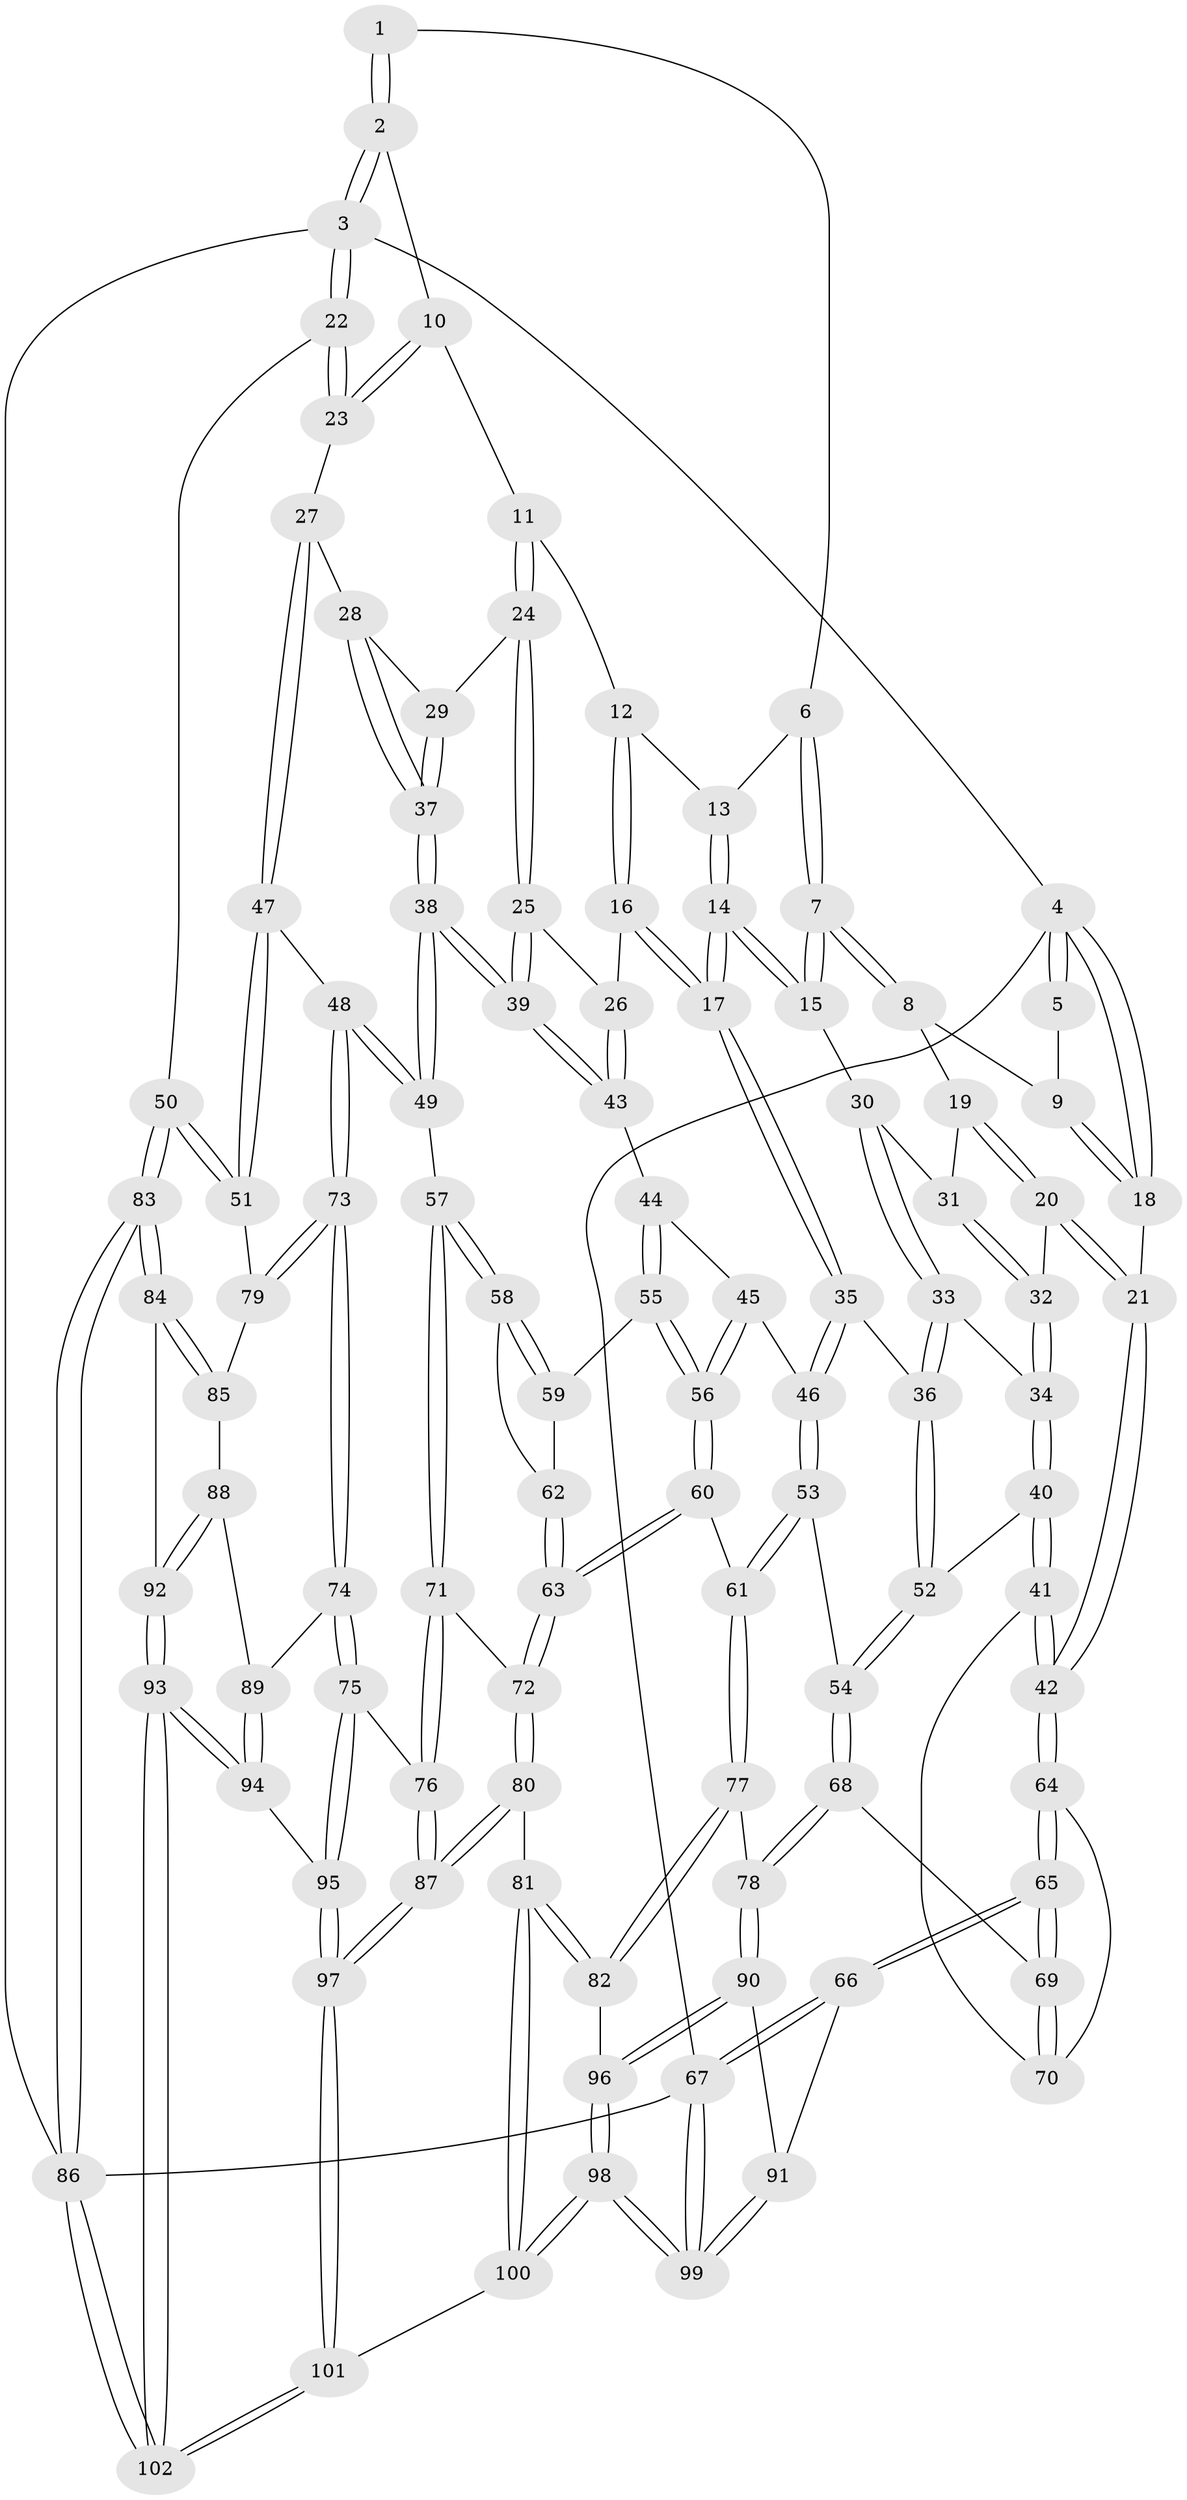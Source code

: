 // Generated by graph-tools (version 1.1) at 2025/02/03/09/25 05:02:02]
// undirected, 102 vertices, 252 edges
graph export_dot {
graph [start="1"]
  node [color=gray90,style=filled];
  1 [pos="+0.36841830828273553+0"];
  2 [pos="+0.8029138879086091+0"];
  3 [pos="+1+0"];
  4 [pos="+0+0"];
  5 [pos="+0.11506769004157398+0"];
  6 [pos="+0.367841423791466+0"];
  7 [pos="+0.31581606547750446+0.10376968028114819"];
  8 [pos="+0.1787400224541346+0.08635740265982073"];
  9 [pos="+0.16042514027677987+0.06625191625845882"];
  10 [pos="+0.7911551356910977+0"];
  11 [pos="+0.785532135606174+0"];
  12 [pos="+0.5170781903679308+0.06766695363534733"];
  13 [pos="+0.46916797744870975+0.03094047103588878"];
  14 [pos="+0.4080122696441666+0.2100925712089166"];
  15 [pos="+0.34393067635840546+0.17183708483347554"];
  16 [pos="+0.4989714687694699+0.21985922301646776"];
  17 [pos="+0.4241976116433315+0.22279032023073594"];
  18 [pos="+0+0.13996580360593702"];
  19 [pos="+0.138208857924657+0.17185769818869417"];
  20 [pos="+0.044674922274604296+0.23107542043775767"];
  21 [pos="+0+0.2173387103565521"];
  22 [pos="+1+0.2931835732243464"];
  23 [pos="+0.9887864427458959+0.25227632177444037"];
  24 [pos="+0.6974880649968899+0.18285616930508122"];
  25 [pos="+0.6884754779281068+0.19032691047192368"];
  26 [pos="+0.5367469903125223+0.22913377035446245"];
  27 [pos="+0.9120590732595029+0.2803258746270774"];
  28 [pos="+0.8526996869438961+0.26619450043934867"];
  29 [pos="+0.7995472693756571+0.24216859038792746"];
  30 [pos="+0.2694088370370341+0.21851027523675995"];
  31 [pos="+0.25670281402382+0.21773815295776072"];
  32 [pos="+0.11195431201337136+0.2708926505970744"];
  33 [pos="+0.2304859768751563+0.31553396143884826"];
  34 [pos="+0.1740409890496081+0.34164526417910157"];
  35 [pos="+0.38128305710853444+0.3625855021308805"];
  36 [pos="+0.30058202864917105+0.3665576358493681"];
  37 [pos="+0.7600341876329085+0.44031441444215513"];
  38 [pos="+0.7406717069414971+0.48798367382056457"];
  39 [pos="+0.701376073222825+0.42608619354412447"];
  40 [pos="+0.14918522978287405+0.4797468828591581"];
  41 [pos="+0.02418370784448202+0.48593900031159426"];
  42 [pos="+0+0.45257501964367003"];
  43 [pos="+0.5594080755156161+0.3849353453281331"];
  44 [pos="+0.5256519023570093+0.4286459209599536"];
  45 [pos="+0.47730806017216465+0.4225400144059813"];
  46 [pos="+0.39410019753033043+0.4044029085453988"];
  47 [pos="+0.8458881692489749+0.5458646294170917"];
  48 [pos="+0.8001054000074332+0.5577528745301696"];
  49 [pos="+0.7607815658451874+0.53955580300878"];
  50 [pos="+1+0.564519022682639"];
  51 [pos="+1+0.573606900459093"];
  52 [pos="+0.18135619887118215+0.49729038663963715"];
  53 [pos="+0.342914167716686+0.5736430727290326"];
  54 [pos="+0.2503435784375535+0.5652311776999386"];
  55 [pos="+0.5290167273201666+0.44388740979903346"];
  56 [pos="+0.4538041856631504+0.5583504608595933"];
  57 [pos="+0.7480130928941027+0.5431807507609873"];
  58 [pos="+0.7052657972934078+0.5388060343206965"];
  59 [pos="+0.548868465961744+0.4692784627020261"];
  60 [pos="+0.41592556943993125+0.6242548668765107"];
  61 [pos="+0.4001395724962046+0.6204916127800953"];
  62 [pos="+0.5358161021987969+0.564299913059056"];
  63 [pos="+0.429899050888836+0.6309660884410465"];
  64 [pos="+0+0.4867543955757789"];
  65 [pos="+0+0.6896658277365301"];
  66 [pos="+0+0.7200661767425212"];
  67 [pos="+0+1"];
  68 [pos="+0.14465910661090262+0.7393893165380071"];
  69 [pos="+0.13589936299964325+0.735491668495637"];
  70 [pos="+0.10433357482830587+0.6770526145418058"];
  71 [pos="+0.5347893474403658+0.7283008852248483"];
  72 [pos="+0.5124738265176086+0.7193808731958025"];
  73 [pos="+0.7887130912948737+0.7429931278659295"];
  74 [pos="+0.7743708854151746+0.7793207473404843"];
  75 [pos="+0.7590874891124122+0.7960664400611539"];
  76 [pos="+0.6100144409769173+0.8229852402326304"];
  77 [pos="+0.3459161715881867+0.7176287661506837"];
  78 [pos="+0.16321550447935076+0.7901494346267839"];
  79 [pos="+0.9410319346993822+0.7610759395930796"];
  80 [pos="+0.37568497160072983+0.887232112820677"];
  81 [pos="+0.3650895869208519+0.8871138785800422"];
  82 [pos="+0.3399737863075208+0.874092027613119"];
  83 [pos="+1+0.8582120374577031"];
  84 [pos="+1+0.8607163215861776"];
  85 [pos="+0.9541175974980242+0.8132270886577558"];
  86 [pos="+1+1"];
  87 [pos="+0.5575494463963118+0.9999223764490494"];
  88 [pos="+0.9255322388941759+0.8462519943434004"];
  89 [pos="+0.9007196223992947+0.848237171809213"];
  90 [pos="+0.16743690823246068+0.8353716060226555"];
  91 [pos="+0.13280179053911983+0.8612864910863451"];
  92 [pos="+0.9691679254772972+0.9154026927862675"];
  93 [pos="+0.8556896724236742+1"];
  94 [pos="+0.8460435366669531+1"];
  95 [pos="+0.78472158959746+0.9074437759881709"];
  96 [pos="+0.22173886425866612+0.8707314451354196"];
  97 [pos="+0.5577309278519459+1"];
  98 [pos="+0.24322373566604402+1"];
  99 [pos="+0+1"];
  100 [pos="+0.2611730298797692+1"];
  101 [pos="+0.583717292152714+1"];
  102 [pos="+0.8465193037191985+1"];
  1 -- 2;
  1 -- 2;
  1 -- 6;
  2 -- 3;
  2 -- 3;
  2 -- 10;
  3 -- 4;
  3 -- 22;
  3 -- 22;
  3 -- 86;
  4 -- 5;
  4 -- 5;
  4 -- 18;
  4 -- 18;
  4 -- 67;
  5 -- 9;
  6 -- 7;
  6 -- 7;
  6 -- 13;
  7 -- 8;
  7 -- 8;
  7 -- 15;
  7 -- 15;
  8 -- 9;
  8 -- 19;
  9 -- 18;
  9 -- 18;
  10 -- 11;
  10 -- 23;
  10 -- 23;
  11 -- 12;
  11 -- 24;
  11 -- 24;
  12 -- 13;
  12 -- 16;
  12 -- 16;
  13 -- 14;
  13 -- 14;
  14 -- 15;
  14 -- 15;
  14 -- 17;
  14 -- 17;
  15 -- 30;
  16 -- 17;
  16 -- 17;
  16 -- 26;
  17 -- 35;
  17 -- 35;
  18 -- 21;
  19 -- 20;
  19 -- 20;
  19 -- 31;
  20 -- 21;
  20 -- 21;
  20 -- 32;
  21 -- 42;
  21 -- 42;
  22 -- 23;
  22 -- 23;
  22 -- 50;
  23 -- 27;
  24 -- 25;
  24 -- 25;
  24 -- 29;
  25 -- 26;
  25 -- 39;
  25 -- 39;
  26 -- 43;
  26 -- 43;
  27 -- 28;
  27 -- 47;
  27 -- 47;
  28 -- 29;
  28 -- 37;
  28 -- 37;
  29 -- 37;
  29 -- 37;
  30 -- 31;
  30 -- 33;
  30 -- 33;
  31 -- 32;
  31 -- 32;
  32 -- 34;
  32 -- 34;
  33 -- 34;
  33 -- 36;
  33 -- 36;
  34 -- 40;
  34 -- 40;
  35 -- 36;
  35 -- 46;
  35 -- 46;
  36 -- 52;
  36 -- 52;
  37 -- 38;
  37 -- 38;
  38 -- 39;
  38 -- 39;
  38 -- 49;
  38 -- 49;
  39 -- 43;
  39 -- 43;
  40 -- 41;
  40 -- 41;
  40 -- 52;
  41 -- 42;
  41 -- 42;
  41 -- 70;
  42 -- 64;
  42 -- 64;
  43 -- 44;
  44 -- 45;
  44 -- 55;
  44 -- 55;
  45 -- 46;
  45 -- 56;
  45 -- 56;
  46 -- 53;
  46 -- 53;
  47 -- 48;
  47 -- 51;
  47 -- 51;
  48 -- 49;
  48 -- 49;
  48 -- 73;
  48 -- 73;
  49 -- 57;
  50 -- 51;
  50 -- 51;
  50 -- 83;
  50 -- 83;
  51 -- 79;
  52 -- 54;
  52 -- 54;
  53 -- 54;
  53 -- 61;
  53 -- 61;
  54 -- 68;
  54 -- 68;
  55 -- 56;
  55 -- 56;
  55 -- 59;
  56 -- 60;
  56 -- 60;
  57 -- 58;
  57 -- 58;
  57 -- 71;
  57 -- 71;
  58 -- 59;
  58 -- 59;
  58 -- 62;
  59 -- 62;
  60 -- 61;
  60 -- 63;
  60 -- 63;
  61 -- 77;
  61 -- 77;
  62 -- 63;
  62 -- 63;
  63 -- 72;
  63 -- 72;
  64 -- 65;
  64 -- 65;
  64 -- 70;
  65 -- 66;
  65 -- 66;
  65 -- 69;
  65 -- 69;
  66 -- 67;
  66 -- 67;
  66 -- 91;
  67 -- 99;
  67 -- 99;
  67 -- 86;
  68 -- 69;
  68 -- 78;
  68 -- 78;
  69 -- 70;
  69 -- 70;
  71 -- 72;
  71 -- 76;
  71 -- 76;
  72 -- 80;
  72 -- 80;
  73 -- 74;
  73 -- 74;
  73 -- 79;
  73 -- 79;
  74 -- 75;
  74 -- 75;
  74 -- 89;
  75 -- 76;
  75 -- 95;
  75 -- 95;
  76 -- 87;
  76 -- 87;
  77 -- 78;
  77 -- 82;
  77 -- 82;
  78 -- 90;
  78 -- 90;
  79 -- 85;
  80 -- 81;
  80 -- 87;
  80 -- 87;
  81 -- 82;
  81 -- 82;
  81 -- 100;
  81 -- 100;
  82 -- 96;
  83 -- 84;
  83 -- 84;
  83 -- 86;
  83 -- 86;
  84 -- 85;
  84 -- 85;
  84 -- 92;
  85 -- 88;
  86 -- 102;
  86 -- 102;
  87 -- 97;
  87 -- 97;
  88 -- 89;
  88 -- 92;
  88 -- 92;
  89 -- 94;
  89 -- 94;
  90 -- 91;
  90 -- 96;
  90 -- 96;
  91 -- 99;
  91 -- 99;
  92 -- 93;
  92 -- 93;
  93 -- 94;
  93 -- 94;
  93 -- 102;
  93 -- 102;
  94 -- 95;
  95 -- 97;
  95 -- 97;
  96 -- 98;
  96 -- 98;
  97 -- 101;
  97 -- 101;
  98 -- 99;
  98 -- 99;
  98 -- 100;
  98 -- 100;
  100 -- 101;
  101 -- 102;
  101 -- 102;
}
